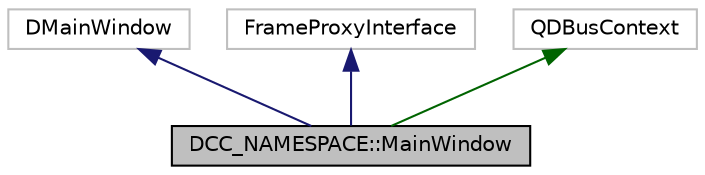 digraph "DCC_NAMESPACE::MainWindow"
{
  edge [fontname="Helvetica",fontsize="10",labelfontname="Helvetica",labelfontsize="10"];
  node [fontname="Helvetica",fontsize="10",shape=record];
  Node0 [label="DCC_NAMESPACE::MainWindow",height=0.2,width=0.4,color="black", fillcolor="grey75", style="filled", fontcolor="black"];
  Node1 -> Node0 [dir="back",color="midnightblue",fontsize="10",style="solid",fontname="Helvetica"];
  Node1 [label="DMainWindow",height=0.2,width=0.4,color="grey75", fillcolor="white", style="filled"];
  Node2 -> Node0 [dir="back",color="midnightblue",fontsize="10",style="solid",fontname="Helvetica"];
  Node2 [label="FrameProxyInterface",height=0.2,width=0.4,color="grey75", fillcolor="white", style="filled"];
  Node3 -> Node0 [dir="back",color="darkgreen",fontsize="10",style="solid",fontname="Helvetica"];
  Node3 [label="QDBusContext",height=0.2,width=0.4,color="grey75", fillcolor="white", style="filled"];
}

